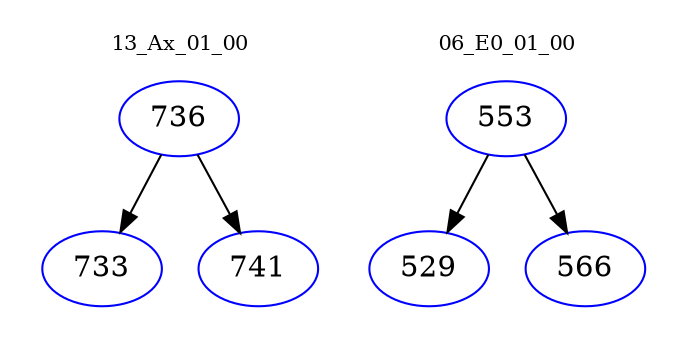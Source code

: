 digraph{
subgraph cluster_0 {
color = white
label = "13_Ax_01_00";
fontsize=10;
T0_736 [label="736", color="blue"]
T0_736 -> T0_733 [color="black"]
T0_733 [label="733", color="blue"]
T0_736 -> T0_741 [color="black"]
T0_741 [label="741", color="blue"]
}
subgraph cluster_1 {
color = white
label = "06_E0_01_00";
fontsize=10;
T1_553 [label="553", color="blue"]
T1_553 -> T1_529 [color="black"]
T1_529 [label="529", color="blue"]
T1_553 -> T1_566 [color="black"]
T1_566 [label="566", color="blue"]
}
}

